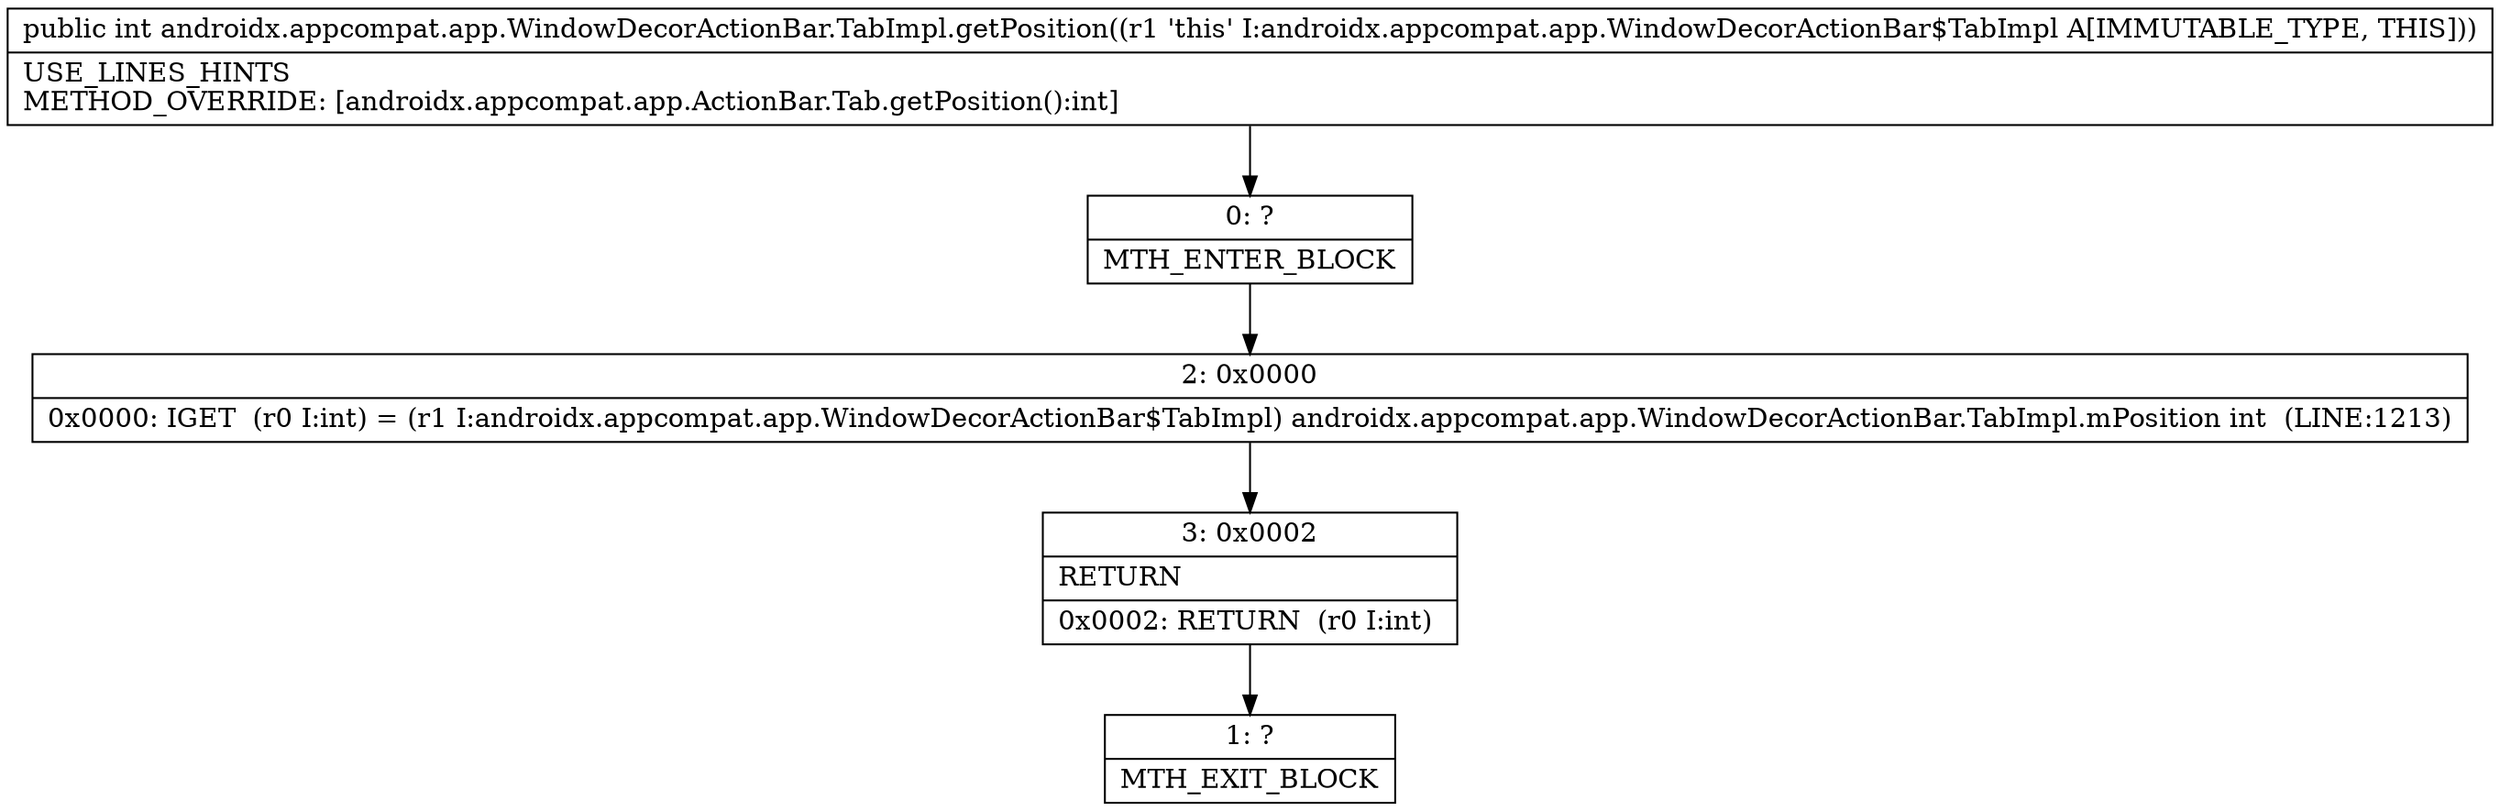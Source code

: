 digraph "CFG forandroidx.appcompat.app.WindowDecorActionBar.TabImpl.getPosition()I" {
Node_0 [shape=record,label="{0\:\ ?|MTH_ENTER_BLOCK\l}"];
Node_2 [shape=record,label="{2\:\ 0x0000|0x0000: IGET  (r0 I:int) = (r1 I:androidx.appcompat.app.WindowDecorActionBar$TabImpl) androidx.appcompat.app.WindowDecorActionBar.TabImpl.mPosition int  (LINE:1213)\l}"];
Node_3 [shape=record,label="{3\:\ 0x0002|RETURN\l|0x0002: RETURN  (r0 I:int) \l}"];
Node_1 [shape=record,label="{1\:\ ?|MTH_EXIT_BLOCK\l}"];
MethodNode[shape=record,label="{public int androidx.appcompat.app.WindowDecorActionBar.TabImpl.getPosition((r1 'this' I:androidx.appcompat.app.WindowDecorActionBar$TabImpl A[IMMUTABLE_TYPE, THIS]))  | USE_LINES_HINTS\lMETHOD_OVERRIDE: [androidx.appcompat.app.ActionBar.Tab.getPosition():int]\l}"];
MethodNode -> Node_0;Node_0 -> Node_2;
Node_2 -> Node_3;
Node_3 -> Node_1;
}

